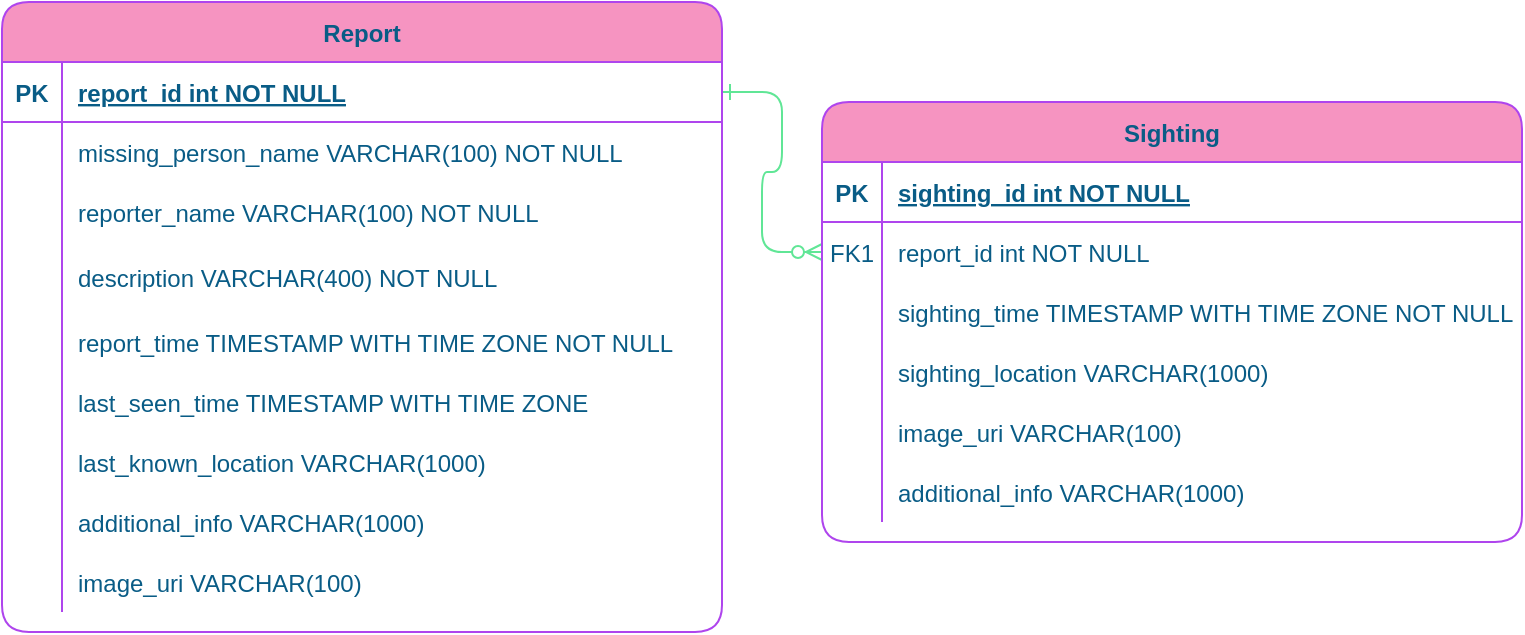 <mxfile version="14.9.5" type="device"><diagram id="R2lEEEUBdFMjLlhIrx00" name="Page-1"><mxGraphModel dx="700" dy="780" grid="1" gridSize="10" guides="1" tooltips="1" connect="1" arrows="1" fold="1" page="1" pageScale="1" pageWidth="850" pageHeight="1100" math="0" shadow="0" extFonts="Permanent Marker^https://fonts.googleapis.com/css?family=Permanent+Marker"><root><mxCell id="0"/><mxCell id="1" parent="0"/><mxCell id="C-vyLk0tnHw3VtMMgP7b-1" value="" style="edgeStyle=entityRelationEdgeStyle;endArrow=ERzeroToMany;startArrow=ERone;endFill=1;startFill=0;strokeColor=#60E696;fontColor=#095C86;" parent="1" source="C-vyLk0tnHw3VtMMgP7b-24" target="C-vyLk0tnHw3VtMMgP7b-6" edge="1"><mxGeometry width="100" height="100" relative="1" as="geometry"><mxPoint x="300" y="720" as="sourcePoint"/><mxPoint x="400" y="620" as="targetPoint"/></mxGeometry></mxCell><mxCell id="C-vyLk0tnHw3VtMMgP7b-2" value="Sighting" style="shape=table;startSize=30;container=1;collapsible=1;childLayout=tableLayout;fixedRows=1;rowLines=0;fontStyle=1;align=center;resizeLast=1;rounded=1;fillColor=#F694C1;strokeColor=#AF45ED;fontColor=#095C86;" parent="1" vertex="1"><mxGeometry x="450" y="90" width="350" height="220" as="geometry"/></mxCell><mxCell id="C-vyLk0tnHw3VtMMgP7b-3" value="" style="shape=partialRectangle;collapsible=0;dropTarget=0;pointerEvents=0;fillColor=none;points=[[0,0.5],[1,0.5]];portConstraint=eastwest;top=0;left=0;right=0;bottom=1;rounded=1;strokeColor=#AF45ED;fontColor=#095C86;" parent="C-vyLk0tnHw3VtMMgP7b-2" vertex="1"><mxGeometry y="30" width="350" height="30" as="geometry"/></mxCell><mxCell id="C-vyLk0tnHw3VtMMgP7b-4" value="PK" style="shape=partialRectangle;overflow=hidden;connectable=0;fillColor=none;top=0;left=0;bottom=0;right=0;fontStyle=1;rounded=1;strokeColor=#AF45ED;fontColor=#095C86;" parent="C-vyLk0tnHw3VtMMgP7b-3" vertex="1"><mxGeometry width="30" height="30" as="geometry"/></mxCell><mxCell id="C-vyLk0tnHw3VtMMgP7b-5" value="sighting_id int NOT NULL " style="shape=partialRectangle;overflow=hidden;connectable=0;fillColor=none;top=0;left=0;bottom=0;right=0;align=left;spacingLeft=6;fontStyle=5;rounded=1;strokeColor=#AF45ED;fontColor=#095C86;" parent="C-vyLk0tnHw3VtMMgP7b-3" vertex="1"><mxGeometry x="30" width="320" height="30" as="geometry"/></mxCell><mxCell id="C-vyLk0tnHw3VtMMgP7b-6" value="" style="shape=partialRectangle;collapsible=0;dropTarget=0;pointerEvents=0;fillColor=none;points=[[0,0.5],[1,0.5]];portConstraint=eastwest;top=0;left=0;right=0;bottom=0;rounded=1;strokeColor=#AF45ED;fontColor=#095C86;" parent="C-vyLk0tnHw3VtMMgP7b-2" vertex="1"><mxGeometry y="60" width="350" height="30" as="geometry"/></mxCell><mxCell id="C-vyLk0tnHw3VtMMgP7b-7" value="FK1" style="shape=partialRectangle;overflow=hidden;connectable=0;fillColor=none;top=0;left=0;bottom=0;right=0;rounded=1;strokeColor=#AF45ED;fontColor=#095C86;" parent="C-vyLk0tnHw3VtMMgP7b-6" vertex="1"><mxGeometry width="30" height="30" as="geometry"/></mxCell><mxCell id="C-vyLk0tnHw3VtMMgP7b-8" value="report_id int NOT NULL" style="shape=partialRectangle;overflow=hidden;connectable=0;fillColor=none;top=0;left=0;bottom=0;right=0;align=left;spacingLeft=6;rounded=1;strokeColor=#AF45ED;fontColor=#095C86;" parent="C-vyLk0tnHw3VtMMgP7b-6" vertex="1"><mxGeometry x="30" width="320" height="30" as="geometry"/></mxCell><mxCell id="rYgDfsDWMrJ4eu_e10Kx-2" value="" style="shape=partialRectangle;collapsible=0;dropTarget=0;pointerEvents=0;fillColor=none;top=0;left=0;bottom=0;right=0;points=[[0,0.5],[1,0.5]];portConstraint=eastwest;strokeColor=#AF45ED;fontColor=#095C86;" parent="C-vyLk0tnHw3VtMMgP7b-2" vertex="1"><mxGeometry y="90" width="350" height="30" as="geometry"/></mxCell><mxCell id="rYgDfsDWMrJ4eu_e10Kx-3" value="" style="shape=partialRectangle;connectable=0;fillColor=none;top=0;left=0;bottom=0;right=0;fontStyle=0;overflow=hidden;strokeColor=#AF45ED;fontColor=#095C86;" parent="rYgDfsDWMrJ4eu_e10Kx-2" vertex="1"><mxGeometry width="30" height="30" as="geometry"/></mxCell><mxCell id="rYgDfsDWMrJ4eu_e10Kx-4" value="sighting_time TIMESTAMP WITH TIME ZONE NOT NULL" style="shape=partialRectangle;connectable=0;fillColor=none;top=0;left=0;bottom=0;right=0;align=left;spacingLeft=6;fontStyle=0;overflow=hidden;strokeColor=#AF45ED;fontColor=#095C86;" parent="rYgDfsDWMrJ4eu_e10Kx-2" vertex="1"><mxGeometry x="30" width="320" height="30" as="geometry"/></mxCell><mxCell id="G1tDuoTpZMEKDBW2u4KV-44" value="" style="shape=partialRectangle;collapsible=0;dropTarget=0;pointerEvents=0;fillColor=none;top=0;left=0;bottom=0;right=0;points=[[0,0.5],[1,0.5]];portConstraint=eastwest;rounded=1;strokeColor=#AF45ED;fontColor=#095C86;" parent="C-vyLk0tnHw3VtMMgP7b-2" vertex="1"><mxGeometry y="120" width="350" height="30" as="geometry"/></mxCell><mxCell id="G1tDuoTpZMEKDBW2u4KV-45" value="" style="shape=partialRectangle;connectable=0;fillColor=none;top=0;left=0;bottom=0;right=0;fontStyle=0;overflow=hidden;rounded=1;strokeColor=#AF45ED;fontColor=#095C86;" parent="G1tDuoTpZMEKDBW2u4KV-44" vertex="1"><mxGeometry width="30" height="30" as="geometry"/></mxCell><mxCell id="G1tDuoTpZMEKDBW2u4KV-46" value="sighting_location VARCHAR(1000)" style="shape=partialRectangle;connectable=0;fillColor=none;top=0;left=0;bottom=0;right=0;align=left;spacingLeft=6;fontStyle=0;overflow=hidden;rounded=1;strokeColor=#AF45ED;fontColor=#095C86;" parent="G1tDuoTpZMEKDBW2u4KV-44" vertex="1"><mxGeometry x="30" width="320" height="30" as="geometry"/></mxCell><mxCell id="C-vyLk0tnHw3VtMMgP7b-9" value="" style="shape=partialRectangle;collapsible=0;dropTarget=0;pointerEvents=0;fillColor=none;points=[[0,0.5],[1,0.5]];portConstraint=eastwest;top=0;left=0;right=0;bottom=0;rounded=1;strokeColor=#AF45ED;fontColor=#095C86;" parent="C-vyLk0tnHw3VtMMgP7b-2" vertex="1"><mxGeometry y="150" width="350" height="30" as="geometry"/></mxCell><mxCell id="C-vyLk0tnHw3VtMMgP7b-10" value="" style="shape=partialRectangle;overflow=hidden;connectable=0;fillColor=none;top=0;left=0;bottom=0;right=0;rounded=1;strokeColor=#AF45ED;fontColor=#095C86;" parent="C-vyLk0tnHw3VtMMgP7b-9" vertex="1"><mxGeometry width="30" height="30" as="geometry"/></mxCell><mxCell id="C-vyLk0tnHw3VtMMgP7b-11" value="image_uri VARCHAR(100)" style="shape=partialRectangle;overflow=hidden;connectable=0;fillColor=none;top=0;left=0;bottom=0;right=0;align=left;spacingLeft=6;rounded=1;strokeColor=#AF45ED;fontColor=#095C86;" parent="C-vyLk0tnHw3VtMMgP7b-9" vertex="1"><mxGeometry x="30" width="320" height="30" as="geometry"/></mxCell><mxCell id="rYgDfsDWMrJ4eu_e10Kx-6" value="" style="shape=partialRectangle;collapsible=0;dropTarget=0;pointerEvents=0;fillColor=none;top=0;left=0;bottom=0;right=0;points=[[0,0.5],[1,0.5]];portConstraint=eastwest;strokeColor=#AF45ED;fontColor=#095C86;" parent="C-vyLk0tnHw3VtMMgP7b-2" vertex="1"><mxGeometry y="180" width="350" height="30" as="geometry"/></mxCell><mxCell id="rYgDfsDWMrJ4eu_e10Kx-7" value="" style="shape=partialRectangle;connectable=0;fillColor=none;top=0;left=0;bottom=0;right=0;fontStyle=0;overflow=hidden;strokeColor=#AF45ED;fontColor=#095C86;" parent="rYgDfsDWMrJ4eu_e10Kx-6" vertex="1"><mxGeometry width="30" height="30" as="geometry"/></mxCell><mxCell id="rYgDfsDWMrJ4eu_e10Kx-8" value="additional_info VARCHAR(1000)" style="shape=partialRectangle;connectable=0;fillColor=none;top=0;left=0;bottom=0;right=0;align=left;spacingLeft=6;fontStyle=0;overflow=hidden;strokeColor=#AF45ED;fontColor=#095C86;" parent="rYgDfsDWMrJ4eu_e10Kx-6" vertex="1"><mxGeometry x="30" width="320" height="30" as="geometry"/></mxCell><mxCell id="C-vyLk0tnHw3VtMMgP7b-23" value="Report" style="shape=table;startSize=30;container=1;collapsible=1;childLayout=tableLayout;fixedRows=1;rowLines=0;fontStyle=1;align=center;resizeLast=1;rounded=1;fillColor=#F694C1;strokeColor=#AF45ED;fontColor=#095C86;" parent="1" vertex="1"><mxGeometry x="40" y="40" width="360" height="315" as="geometry"><mxRectangle x="80" y="135" width="70" height="30" as="alternateBounds"/></mxGeometry></mxCell><mxCell id="C-vyLk0tnHw3VtMMgP7b-24" value="" style="shape=partialRectangle;collapsible=0;dropTarget=0;pointerEvents=0;fillColor=none;points=[[0,0.5],[1,0.5]];portConstraint=eastwest;top=0;left=0;right=0;bottom=1;rounded=1;strokeColor=#AF45ED;fontColor=#095C86;" parent="C-vyLk0tnHw3VtMMgP7b-23" vertex="1"><mxGeometry y="30" width="360" height="30" as="geometry"/></mxCell><mxCell id="C-vyLk0tnHw3VtMMgP7b-25" value="PK" style="shape=partialRectangle;overflow=hidden;connectable=0;fillColor=none;top=0;left=0;bottom=0;right=0;fontStyle=1;rounded=1;strokeColor=#AF45ED;fontColor=#095C86;" parent="C-vyLk0tnHw3VtMMgP7b-24" vertex="1"><mxGeometry width="30" height="30" as="geometry"/></mxCell><mxCell id="C-vyLk0tnHw3VtMMgP7b-26" value="report_id int NOT NULL " style="shape=partialRectangle;overflow=hidden;connectable=0;fillColor=none;top=0;left=0;bottom=0;right=0;align=left;spacingLeft=6;fontStyle=5;rounded=1;strokeColor=#AF45ED;fontColor=#095C86;" parent="C-vyLk0tnHw3VtMMgP7b-24" vertex="1"><mxGeometry x="30" width="330" height="30" as="geometry"/></mxCell><mxCell id="C-vyLk0tnHw3VtMMgP7b-27" value="" style="shape=partialRectangle;collapsible=0;dropTarget=0;pointerEvents=0;fillColor=none;points=[[0,0.5],[1,0.5]];portConstraint=eastwest;top=0;left=0;right=0;bottom=0;rounded=1;strokeColor=#AF45ED;fontColor=#095C86;" parent="C-vyLk0tnHw3VtMMgP7b-23" vertex="1"><mxGeometry y="60" width="360" height="30" as="geometry"/></mxCell><mxCell id="C-vyLk0tnHw3VtMMgP7b-28" value="" style="shape=partialRectangle;overflow=hidden;connectable=0;fillColor=none;top=0;left=0;bottom=0;right=0;rounded=1;strokeColor=#AF45ED;fontColor=#095C86;" parent="C-vyLk0tnHw3VtMMgP7b-27" vertex="1"><mxGeometry width="30" height="30" as="geometry"/></mxCell><mxCell id="C-vyLk0tnHw3VtMMgP7b-29" value="missing_person_name VARCHAR(100) NOT NULL" style="shape=partialRectangle;overflow=hidden;connectable=0;fillColor=none;top=0;left=0;bottom=0;right=0;align=left;spacingLeft=6;rounded=1;strokeColor=#AF45ED;fontColor=#095C86;" parent="C-vyLk0tnHw3VtMMgP7b-27" vertex="1"><mxGeometry x="30" width="330" height="30" as="geometry"/></mxCell><mxCell id="G1tDuoTpZMEKDBW2u4KV-16" value="" style="shape=partialRectangle;collapsible=0;dropTarget=0;pointerEvents=0;fillColor=none;top=0;left=0;bottom=0;right=0;points=[[0,0.5],[1,0.5]];portConstraint=eastwest;fontFamily=Verdana;rounded=1;strokeColor=#AF45ED;fontColor=#095C86;" parent="C-vyLk0tnHw3VtMMgP7b-23" vertex="1"><mxGeometry y="90" width="360" height="30" as="geometry"/></mxCell><mxCell id="G1tDuoTpZMEKDBW2u4KV-17" value="" style="shape=partialRectangle;connectable=0;fillColor=none;top=0;left=0;bottom=0;right=0;fontStyle=0;overflow=hidden;rounded=1;strokeColor=#AF45ED;fontColor=#095C86;" parent="G1tDuoTpZMEKDBW2u4KV-16" vertex="1"><mxGeometry width="30" height="30" as="geometry"/></mxCell><mxCell id="G1tDuoTpZMEKDBW2u4KV-18" value="reporter_name VARCHAR(100) NOT NULL" style="shape=partialRectangle;connectable=0;fillColor=none;top=0;left=0;bottom=0;right=0;align=left;spacingLeft=6;fontStyle=0;overflow=hidden;rounded=1;strokeColor=#AF45ED;fontColor=#095C86;" parent="G1tDuoTpZMEKDBW2u4KV-16" vertex="1"><mxGeometry x="30" width="330" height="30" as="geometry"/></mxCell><mxCell id="G1tDuoTpZMEKDBW2u4KV-20" value="" style="shape=partialRectangle;collapsible=0;dropTarget=0;pointerEvents=0;fillColor=none;top=0;left=0;bottom=0;right=0;points=[[0,0.5],[1,0.5]];portConstraint=eastwest;rounded=1;strokeColor=#AF45ED;fontColor=#095C86;" parent="C-vyLk0tnHw3VtMMgP7b-23" vertex="1"><mxGeometry y="120" width="360" height="35" as="geometry"/></mxCell><mxCell id="G1tDuoTpZMEKDBW2u4KV-21" value="" style="shape=partialRectangle;connectable=0;fillColor=none;top=0;left=0;bottom=0;right=0;fontStyle=0;overflow=hidden;rounded=1;strokeColor=#AF45ED;fontColor=#095C86;" parent="G1tDuoTpZMEKDBW2u4KV-20" vertex="1"><mxGeometry width="30" height="35" as="geometry"/></mxCell><mxCell id="G1tDuoTpZMEKDBW2u4KV-22" value="description VARCHAR(400) NOT NULL" style="shape=partialRectangle;connectable=0;fillColor=none;top=0;left=0;bottom=0;right=0;align=left;spacingLeft=6;fontStyle=0;overflow=hidden;rounded=1;strokeColor=#AF45ED;fontColor=#095C86;" parent="G1tDuoTpZMEKDBW2u4KV-20" vertex="1"><mxGeometry x="30" width="330" height="35" as="geometry"/></mxCell><mxCell id="G1tDuoTpZMEKDBW2u4KV-24" value="" style="shape=partialRectangle;collapsible=0;dropTarget=0;pointerEvents=0;fillColor=none;top=0;left=0;bottom=0;right=0;points=[[0,0.5],[1,0.5]];portConstraint=eastwest;rounded=1;strokeColor=#AF45ED;fontColor=#095C86;" parent="C-vyLk0tnHw3VtMMgP7b-23" vertex="1"><mxGeometry y="155" width="360" height="30" as="geometry"/></mxCell><mxCell id="G1tDuoTpZMEKDBW2u4KV-25" value="" style="shape=partialRectangle;connectable=0;fillColor=none;top=0;left=0;bottom=0;right=0;fontStyle=0;overflow=hidden;rounded=1;strokeColor=#AF45ED;fontColor=#095C86;" parent="G1tDuoTpZMEKDBW2u4KV-24" vertex="1"><mxGeometry width="30" height="30" as="geometry"/></mxCell><mxCell id="G1tDuoTpZMEKDBW2u4KV-26" value="report_time TIMESTAMP WITH TIME ZONE NOT NULL" style="shape=partialRectangle;connectable=0;fillColor=none;top=0;left=0;bottom=0;right=0;align=left;spacingLeft=6;fontStyle=0;overflow=hidden;rounded=1;strokeColor=#AF45ED;fontColor=#095C86;" parent="G1tDuoTpZMEKDBW2u4KV-24" vertex="1"><mxGeometry x="30" width="330" height="30" as="geometry"/></mxCell><mxCell id="G1tDuoTpZMEKDBW2u4KV-28" value="" style="shape=partialRectangle;collapsible=0;dropTarget=0;pointerEvents=0;fillColor=none;top=0;left=0;bottom=0;right=0;points=[[0,0.5],[1,0.5]];portConstraint=eastwest;rounded=1;strokeColor=#AF45ED;fontColor=#095C86;" parent="C-vyLk0tnHw3VtMMgP7b-23" vertex="1"><mxGeometry y="185" width="360" height="30" as="geometry"/></mxCell><mxCell id="G1tDuoTpZMEKDBW2u4KV-29" value="" style="shape=partialRectangle;connectable=0;fillColor=none;top=0;left=0;bottom=0;right=0;fontStyle=0;overflow=hidden;rounded=1;strokeColor=#AF45ED;fontColor=#095C86;" parent="G1tDuoTpZMEKDBW2u4KV-28" vertex="1"><mxGeometry width="30" height="30" as="geometry"/></mxCell><mxCell id="G1tDuoTpZMEKDBW2u4KV-30" value="last_seen_time TIMESTAMP WITH TIME ZONE" style="shape=partialRectangle;connectable=0;fillColor=none;top=0;left=0;bottom=0;right=0;align=left;spacingLeft=6;fontStyle=0;overflow=hidden;rounded=1;strokeColor=#AF45ED;fontColor=#095C86;" parent="G1tDuoTpZMEKDBW2u4KV-28" vertex="1"><mxGeometry x="30" width="330" height="30" as="geometry"/></mxCell><mxCell id="G1tDuoTpZMEKDBW2u4KV-32" value="" style="shape=partialRectangle;collapsible=0;dropTarget=0;pointerEvents=0;fillColor=none;top=0;left=0;bottom=0;right=0;points=[[0,0.5],[1,0.5]];portConstraint=eastwest;rounded=1;strokeColor=#AF45ED;fontColor=#095C86;" parent="C-vyLk0tnHw3VtMMgP7b-23" vertex="1"><mxGeometry y="215" width="360" height="30" as="geometry"/></mxCell><mxCell id="G1tDuoTpZMEKDBW2u4KV-33" value="" style="shape=partialRectangle;connectable=0;fillColor=none;top=0;left=0;bottom=0;right=0;fontStyle=0;overflow=hidden;rounded=1;strokeColor=#AF45ED;fontColor=#095C86;" parent="G1tDuoTpZMEKDBW2u4KV-32" vertex="1"><mxGeometry width="30" height="30" as="geometry"/></mxCell><mxCell id="G1tDuoTpZMEKDBW2u4KV-34" value="last_known_location VARCHAR(1000)" style="shape=partialRectangle;connectable=0;fillColor=none;top=0;left=0;bottom=0;right=0;align=left;spacingLeft=6;fontStyle=0;overflow=hidden;rounded=1;strokeColor=#AF45ED;fontColor=#095C86;" parent="G1tDuoTpZMEKDBW2u4KV-32" vertex="1"><mxGeometry x="30" width="330" height="30" as="geometry"/></mxCell><mxCell id="G1tDuoTpZMEKDBW2u4KV-36" value="" style="shape=partialRectangle;collapsible=0;dropTarget=0;pointerEvents=0;fillColor=none;top=0;left=0;bottom=0;right=0;points=[[0,0.5],[1,0.5]];portConstraint=eastwest;rounded=1;strokeColor=#AF45ED;fontColor=#095C86;" parent="C-vyLk0tnHw3VtMMgP7b-23" vertex="1"><mxGeometry y="245" width="360" height="30" as="geometry"/></mxCell><mxCell id="G1tDuoTpZMEKDBW2u4KV-37" value="" style="shape=partialRectangle;connectable=0;fillColor=none;top=0;left=0;bottom=0;right=0;fontStyle=0;overflow=hidden;rounded=1;strokeColor=#AF45ED;fontColor=#095C86;" parent="G1tDuoTpZMEKDBW2u4KV-36" vertex="1"><mxGeometry width="30" height="30" as="geometry"/></mxCell><mxCell id="G1tDuoTpZMEKDBW2u4KV-38" value="additional_info VARCHAR(1000)" style="shape=partialRectangle;connectable=0;fillColor=none;top=0;left=0;bottom=0;right=0;align=left;spacingLeft=6;fontStyle=0;overflow=hidden;rounded=1;strokeColor=#AF45ED;fontColor=#095C86;" parent="G1tDuoTpZMEKDBW2u4KV-36" vertex="1"><mxGeometry x="30" width="330" height="30" as="geometry"/></mxCell><mxCell id="G1tDuoTpZMEKDBW2u4KV-40" value="" style="shape=partialRectangle;collapsible=0;dropTarget=0;pointerEvents=0;fillColor=none;top=0;left=0;bottom=0;right=0;points=[[0,0.5],[1,0.5]];portConstraint=eastwest;rounded=1;strokeColor=#AF45ED;fontColor=#095C86;" parent="C-vyLk0tnHw3VtMMgP7b-23" vertex="1"><mxGeometry y="275" width="360" height="30" as="geometry"/></mxCell><mxCell id="G1tDuoTpZMEKDBW2u4KV-41" value="" style="shape=partialRectangle;connectable=0;fillColor=none;top=0;left=0;bottom=0;right=0;fontStyle=0;overflow=hidden;rounded=1;strokeColor=#AF45ED;fontColor=#095C86;" parent="G1tDuoTpZMEKDBW2u4KV-40" vertex="1"><mxGeometry width="30" height="30" as="geometry"/></mxCell><mxCell id="G1tDuoTpZMEKDBW2u4KV-42" value="image_uri VARCHAR(100)" style="shape=partialRectangle;connectable=0;fillColor=none;top=0;left=0;bottom=0;right=0;align=left;spacingLeft=6;fontStyle=0;overflow=hidden;rounded=1;strokeColor=#AF45ED;fontColor=#095C86;" parent="G1tDuoTpZMEKDBW2u4KV-40" vertex="1"><mxGeometry x="30" width="330" height="30" as="geometry"/></mxCell></root></mxGraphModel></diagram></mxfile>